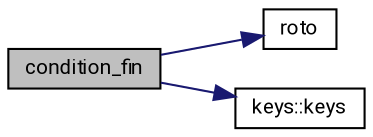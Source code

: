 digraph "condition_fin"
{
 // LATEX_PDF_SIZE
  edge [fontname="Roboto",fontsize="10",labelfontname="Roboto",labelfontsize="10"];
  node [fontname="Roboto",fontsize="10",shape=record];
  rankdir="LR";
  Node0 [label="condition_fin",height=0.2,width=0.4,color="black", fillcolor="grey75", style="filled", fontcolor="black",tooltip=" "];
  Node0 -> Node1 [color="midnightblue",fontsize="10",style="solid",fontname="Roboto"];
  Node1 [label="roto",height=0.2,width=0.4,color="black", fillcolor="white", style="filled",URL="$zoom_8c.html#a53f54fd4f514c0f1d95850efa60fbd44",tooltip=" "];
  Node0 -> Node2 [color="midnightblue",fontsize="10",style="solid",fontname="Roboto"];
  Node2 [label="keys::keys",height=0.2,width=0.4,color="black", fillcolor="white", style="filled",URL="$structkeys.html#a7559bc5bb2d0727a0be1ce90578d1052",tooltip=" "];
}
